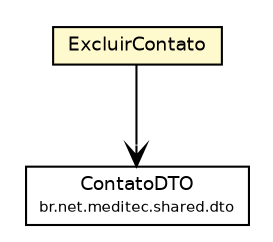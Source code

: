 #!/usr/local/bin/dot
#
# Class diagram 
# Generated by UmlGraph version 4.6 (http://www.spinellis.gr/sw/umlgraph)
#

digraph G {
	edge [fontname="Helvetica",fontsize=10,labelfontname="Helvetica",labelfontsize=10];
	node [fontname="Helvetica",fontsize=10,shape=plaintext];
	// br.net.meditec.shared.dto.ContatoDTO
	c3444 [label=<<table border="0" cellborder="1" cellspacing="0" cellpadding="2" port="p" href="../../shared/dto/ContatoDTO.html">
		<tr><td><table border="0" cellspacing="0" cellpadding="1">
			<tr><td> ContatoDTO </td></tr>
			<tr><td><font point-size="7.0"> br.net.meditec.shared.dto </font></td></tr>
		</table></td></tr>
		</table>>, fontname="Helvetica", fontcolor="black", fontsize=9.0];
	// br.net.meditec.client.events.ExcluirContato
	c3460 [label=<<table border="0" cellborder="1" cellspacing="0" cellpadding="2" port="p" bgcolor="lemonChiffon" href="./ExcluirContato.html">
		<tr><td><table border="0" cellspacing="0" cellpadding="1">
			<tr><td> ExcluirContato </td></tr>
		</table></td></tr>
		</table>>, fontname="Helvetica", fontcolor="black", fontsize=9.0];
	// br.net.meditec.client.events.ExcluirContato NAVASSOC br.net.meditec.shared.dto.ContatoDTO
	c3460:p -> c3444:p [taillabel="", label="", headlabel="", fontname="Helvetica", fontcolor="black", fontsize=10.0, color="black", arrowhead=open];
}

